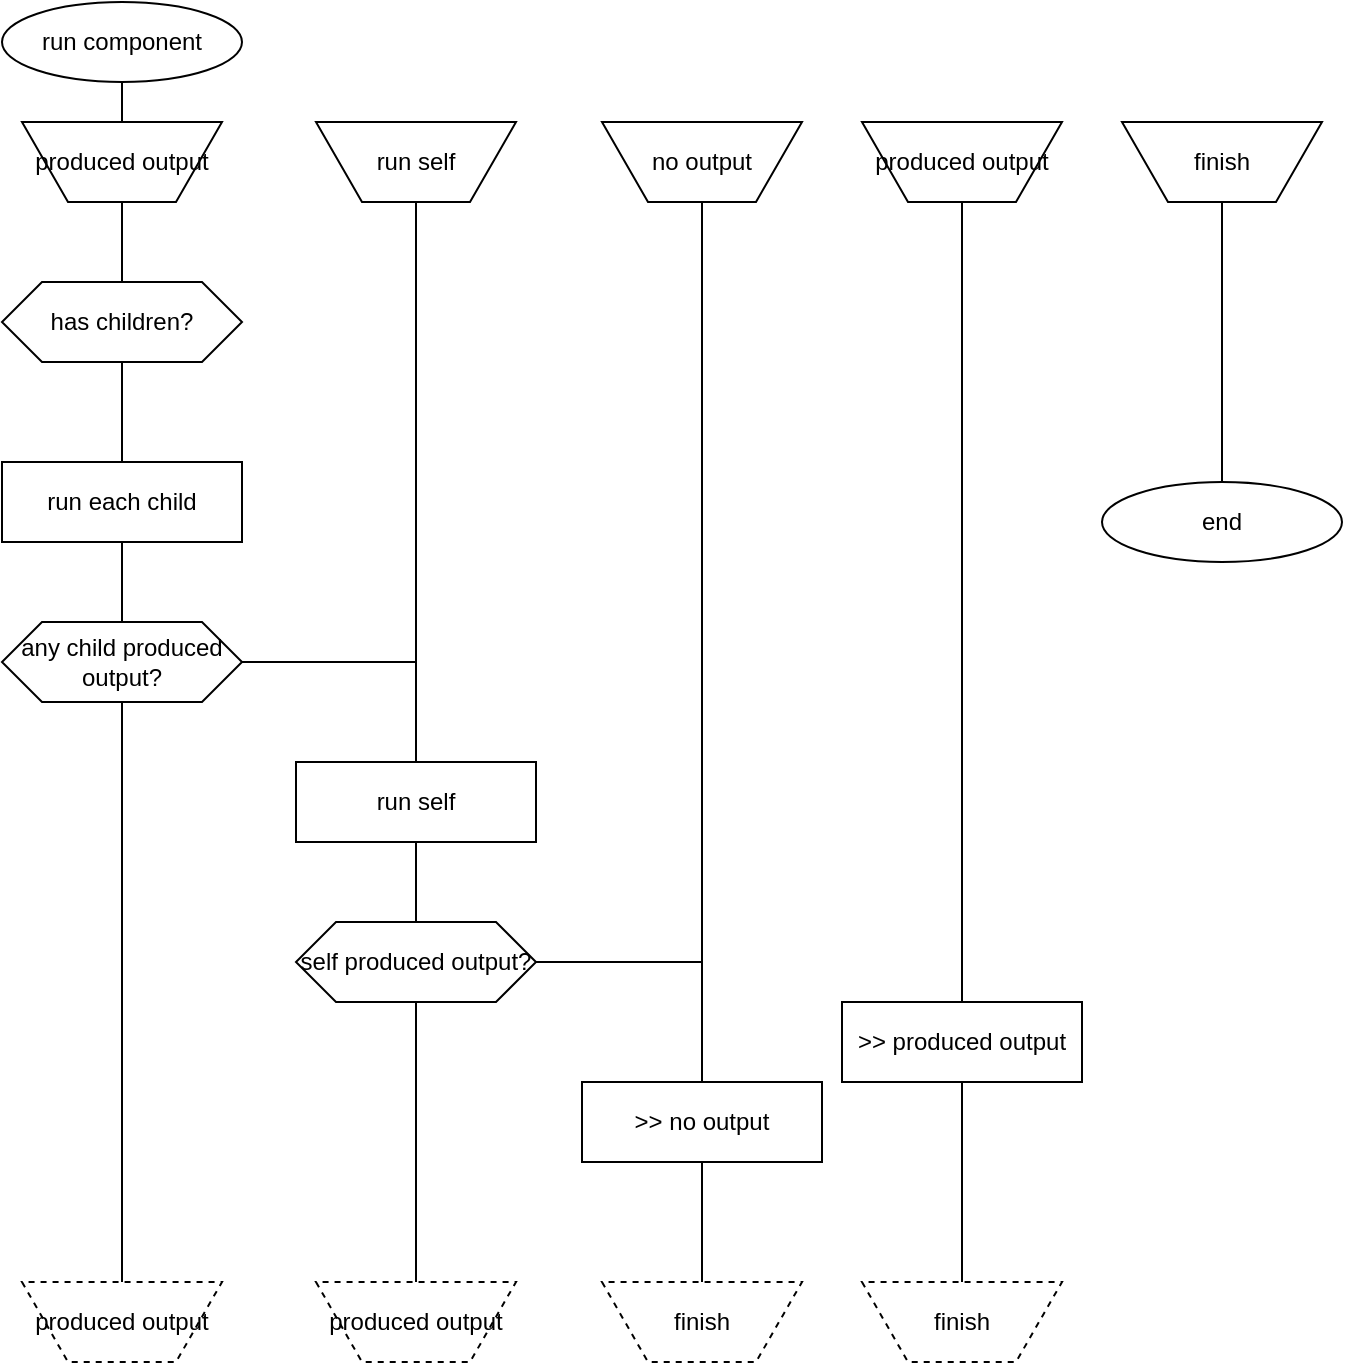 <mxfile version="14.6.13" type="device"><diagram id="C5RBs43oDa-KdzZeNtuy" name="Page-1"><mxGraphModel dx="1106" dy="806" grid="1" gridSize="10" guides="1" tooltips="1" connect="1" arrows="1" fold="1" page="1" pageScale="1" pageWidth="827" pageHeight="1169" math="0" shadow="0"><root><mxCell id="WIyWlLk6GJQsqaUBKTNV-0"/><mxCell id="WIyWlLk6GJQsqaUBKTNV-1" parent="WIyWlLk6GJQsqaUBKTNV-0"/><mxCell id="bzFeX_p7-rOfqqyGRg9e-41" style="edgeStyle=orthogonalEdgeStyle;rounded=0;orthogonalLoop=1;jettySize=auto;html=1;exitX=0.5;exitY=1;exitDx=0;exitDy=0;endArrow=none;endFill=0;startArrow=none;entryX=0.5;entryY=0;entryDx=0;entryDy=0;" edge="1" parent="WIyWlLk6GJQsqaUBKTNV-1" source="bzFeX_p7-rOfqqyGRg9e-46" target="bzFeX_p7-rOfqqyGRg9e-52"><mxGeometry relative="1" as="geometry"><mxPoint x="100" y="620" as="targetPoint"/></mxGeometry></mxCell><mxCell id="bzFeX_p7-rOfqqyGRg9e-27" value="run component" style="ellipse;whiteSpace=wrap;html=1;" vertex="1" parent="WIyWlLk6GJQsqaUBKTNV-1"><mxGeometry x="40" y="40" width="120" height="40" as="geometry"/></mxCell><mxCell id="bzFeX_p7-rOfqqyGRg9e-32" value="has children?" style="shape=hexagon;perimeter=hexagonPerimeter2;whiteSpace=wrap;html=1;fixedSize=1;" vertex="1" parent="WIyWlLk6GJQsqaUBKTNV-1"><mxGeometry x="40" y="180" width="120" height="40" as="geometry"/></mxCell><mxCell id="bzFeX_p7-rOfqqyGRg9e-65" style="edgeStyle=orthogonalEdgeStyle;rounded=0;orthogonalLoop=1;jettySize=auto;html=1;exitX=1;exitY=0.5;exitDx=0;exitDy=0;entryX=0.5;entryY=0;entryDx=0;entryDy=0;endArrow=none;endFill=0;" edge="1" parent="WIyWlLk6GJQsqaUBKTNV-1" source="bzFeX_p7-rOfqqyGRg9e-25" target="bzFeX_p7-rOfqqyGRg9e-36"><mxGeometry relative="1" as="geometry"/></mxCell><mxCell id="bzFeX_p7-rOfqqyGRg9e-25" value="any child produced output?" style="shape=hexagon;perimeter=hexagonPerimeter2;whiteSpace=wrap;html=1;fixedSize=1;" vertex="1" parent="WIyWlLk6GJQsqaUBKTNV-1"><mxGeometry x="40" y="350" width="120" height="40" as="geometry"/></mxCell><mxCell id="bzFeX_p7-rOfqqyGRg9e-26" value="run each child" style="rounded=0;whiteSpace=wrap;html=1;" vertex="1" parent="WIyWlLk6GJQsqaUBKTNV-1"><mxGeometry x="40" y="270" width="120" height="40" as="geometry"/></mxCell><mxCell id="bzFeX_p7-rOfqqyGRg9e-44" style="edgeStyle=orthogonalEdgeStyle;rounded=0;orthogonalLoop=1;jettySize=auto;html=1;exitX=0.5;exitY=1;exitDx=0;exitDy=0;endArrow=none;endFill=0;entryX=0.5;entryY=0;entryDx=0;entryDy=0;" edge="1" parent="WIyWlLk6GJQsqaUBKTNV-1" source="bzFeX_p7-rOfqqyGRg9e-45" target="bzFeX_p7-rOfqqyGRg9e-55"><mxGeometry relative="1" as="geometry"><mxPoint x="389.5" y="110" as="sourcePoint"/><mxPoint x="390" y="620" as="targetPoint"/></mxGeometry></mxCell><mxCell id="bzFeX_p7-rOfqqyGRg9e-43" value="&amp;gt;&amp;gt; no output" style="rounded=0;whiteSpace=wrap;html=1;" vertex="1" parent="WIyWlLk6GJQsqaUBKTNV-1"><mxGeometry x="330" y="580" width="120" height="40" as="geometry"/></mxCell><mxCell id="bzFeX_p7-rOfqqyGRg9e-45" value="no output" style="verticalLabelPosition=middle;verticalAlign=middle;html=1;shape=trapezoid;perimeter=trapezoidPerimeter;whiteSpace=wrap;size=0.23;arcSize=10;flipV=1;labelPosition=center;align=center;" vertex="1" parent="WIyWlLk6GJQsqaUBKTNV-1"><mxGeometry x="340" y="100" width="100" height="40" as="geometry"/></mxCell><mxCell id="bzFeX_p7-rOfqqyGRg9e-46" value="produced output" style="verticalLabelPosition=middle;verticalAlign=middle;html=1;shape=trapezoid;perimeter=trapezoidPerimeter;whiteSpace=wrap;size=0.23;arcSize=10;flipV=1;labelPosition=center;align=center;" vertex="1" parent="WIyWlLk6GJQsqaUBKTNV-1"><mxGeometry x="50" y="100" width="100" height="40" as="geometry"/></mxCell><mxCell id="bzFeX_p7-rOfqqyGRg9e-47" value="" style="edgeStyle=orthogonalEdgeStyle;rounded=0;orthogonalLoop=1;jettySize=auto;html=1;exitX=0.5;exitY=1;exitDx=0;exitDy=0;endArrow=none;endFill=0;" edge="1" parent="WIyWlLk6GJQsqaUBKTNV-1" source="bzFeX_p7-rOfqqyGRg9e-27" target="bzFeX_p7-rOfqqyGRg9e-46"><mxGeometry relative="1" as="geometry"><mxPoint x="100" y="80" as="sourcePoint"/><mxPoint x="100" y="620" as="targetPoint"/></mxGeometry></mxCell><mxCell id="bzFeX_p7-rOfqqyGRg9e-49" style="edgeStyle=orthogonalEdgeStyle;rounded=0;orthogonalLoop=1;jettySize=auto;html=1;exitX=0.5;exitY=1;exitDx=0;exitDy=0;endArrow=none;endFill=0;entryX=0.5;entryY=0;entryDx=0;entryDy=0;" edge="1" parent="WIyWlLk6GJQsqaUBKTNV-1" source="bzFeX_p7-rOfqqyGRg9e-51" target="bzFeX_p7-rOfqqyGRg9e-53"><mxGeometry relative="1" as="geometry"><mxPoint x="519.5" y="110" as="sourcePoint"/><mxPoint x="520" y="620" as="targetPoint"/></mxGeometry></mxCell><mxCell id="bzFeX_p7-rOfqqyGRg9e-50" value="&amp;gt;&amp;gt; produced output" style="rounded=0;whiteSpace=wrap;html=1;" vertex="1" parent="WIyWlLk6GJQsqaUBKTNV-1"><mxGeometry x="460" y="540" width="120" height="40" as="geometry"/></mxCell><mxCell id="bzFeX_p7-rOfqqyGRg9e-51" value="produced output" style="verticalLabelPosition=middle;verticalAlign=middle;html=1;shape=trapezoid;perimeter=trapezoidPerimeter;whiteSpace=wrap;size=0.23;arcSize=10;flipV=1;labelPosition=center;align=center;" vertex="1" parent="WIyWlLk6GJQsqaUBKTNV-1"><mxGeometry x="470" y="100" width="100" height="40" as="geometry"/></mxCell><mxCell id="bzFeX_p7-rOfqqyGRg9e-52" value="produced output" style="verticalLabelPosition=middle;verticalAlign=middle;html=1;shape=trapezoid;perimeter=trapezoidPerimeter;whiteSpace=wrap;size=0.23;arcSize=10;flipV=1;labelPosition=center;align=center;dashed=1;" vertex="1" parent="WIyWlLk6GJQsqaUBKTNV-1"><mxGeometry x="50" y="680" width="100" height="40" as="geometry"/></mxCell><mxCell id="bzFeX_p7-rOfqqyGRg9e-53" value="finish" style="verticalLabelPosition=middle;verticalAlign=middle;html=1;shape=trapezoid;perimeter=trapezoidPerimeter;whiteSpace=wrap;size=0.23;arcSize=10;flipV=1;labelPosition=center;align=center;dashed=1;" vertex="1" parent="WIyWlLk6GJQsqaUBKTNV-1"><mxGeometry x="470" y="680" width="100" height="40" as="geometry"/></mxCell><mxCell id="bzFeX_p7-rOfqqyGRg9e-55" value="finish" style="verticalLabelPosition=middle;verticalAlign=middle;html=1;shape=trapezoid;perimeter=trapezoidPerimeter;whiteSpace=wrap;size=0.23;arcSize=10;flipV=1;labelPosition=center;align=center;dashed=1;" vertex="1" parent="WIyWlLk6GJQsqaUBKTNV-1"><mxGeometry x="340" y="680" width="100" height="40" as="geometry"/></mxCell><mxCell id="bzFeX_p7-rOfqqyGRg9e-56" style="edgeStyle=orthogonalEdgeStyle;rounded=0;orthogonalLoop=1;jettySize=auto;html=1;exitX=0.5;exitY=1;exitDx=0;exitDy=0;endArrow=none;endFill=0;entryX=0.5;entryY=0;entryDx=0;entryDy=0;" edge="1" parent="WIyWlLk6GJQsqaUBKTNV-1" source="bzFeX_p7-rOfqqyGRg9e-58" target="bzFeX_p7-rOfqqyGRg9e-60"><mxGeometry relative="1" as="geometry"><mxPoint x="649.5" y="110" as="sourcePoint"/><mxPoint x="650" y="680" as="targetPoint"/></mxGeometry></mxCell><mxCell id="bzFeX_p7-rOfqqyGRg9e-58" value="finish" style="verticalLabelPosition=middle;verticalAlign=middle;html=1;shape=trapezoid;perimeter=trapezoidPerimeter;whiteSpace=wrap;size=0.23;arcSize=10;flipV=1;labelPosition=center;align=center;" vertex="1" parent="WIyWlLk6GJQsqaUBKTNV-1"><mxGeometry x="600" y="100" width="100" height="40" as="geometry"/></mxCell><mxCell id="bzFeX_p7-rOfqqyGRg9e-60" value="end" style="ellipse;whiteSpace=wrap;html=1;" vertex="1" parent="WIyWlLk6GJQsqaUBKTNV-1"><mxGeometry x="590" y="280" width="120" height="40" as="geometry"/></mxCell><mxCell id="bzFeX_p7-rOfqqyGRg9e-61" style="edgeStyle=orthogonalEdgeStyle;rounded=0;orthogonalLoop=1;jettySize=auto;html=1;endArrow=none;endFill=0;entryX=0.5;entryY=0;entryDx=0;entryDy=0;exitX=0.5;exitY=1;exitDx=0;exitDy=0;" edge="1" parent="WIyWlLk6GJQsqaUBKTNV-1" source="bzFeX_p7-rOfqqyGRg9e-63" target="bzFeX_p7-rOfqqyGRg9e-64"><mxGeometry relative="1" as="geometry"><mxPoint x="247" y="220" as="sourcePoint"/><mxPoint x="246.5" y="670" as="targetPoint"/><Array as="points"/></mxGeometry></mxCell><mxCell id="bzFeX_p7-rOfqqyGRg9e-63" value="run self" style="verticalLabelPosition=middle;verticalAlign=middle;html=1;shape=trapezoid;perimeter=trapezoidPerimeter;whiteSpace=wrap;size=0.23;arcSize=10;flipV=1;labelPosition=center;align=center;" vertex="1" parent="WIyWlLk6GJQsqaUBKTNV-1"><mxGeometry x="197" y="100" width="100" height="40" as="geometry"/></mxCell><mxCell id="bzFeX_p7-rOfqqyGRg9e-64" value="produced output" style="verticalLabelPosition=middle;verticalAlign=middle;html=1;shape=trapezoid;perimeter=trapezoidPerimeter;whiteSpace=wrap;size=0.23;arcSize=10;flipV=1;labelPosition=center;align=center;dashed=1;" vertex="1" parent="WIyWlLk6GJQsqaUBKTNV-1"><mxGeometry x="197" y="680" width="100" height="40" as="geometry"/></mxCell><mxCell id="bzFeX_p7-rOfqqyGRg9e-36" value="run self" style="rounded=0;whiteSpace=wrap;html=1;" vertex="1" parent="WIyWlLk6GJQsqaUBKTNV-1"><mxGeometry x="187" y="420" width="120" height="40" as="geometry"/></mxCell><mxCell id="bzFeX_p7-rOfqqyGRg9e-68" style="edgeStyle=orthogonalEdgeStyle;rounded=0;orthogonalLoop=1;jettySize=auto;html=1;exitX=1;exitY=0.5;exitDx=0;exitDy=0;entryX=0.5;entryY=0;entryDx=0;entryDy=0;endArrow=none;endFill=0;" edge="1" parent="WIyWlLk6GJQsqaUBKTNV-1" source="bzFeX_p7-rOfqqyGRg9e-37" target="bzFeX_p7-rOfqqyGRg9e-43"><mxGeometry relative="1" as="geometry"/></mxCell><mxCell id="bzFeX_p7-rOfqqyGRg9e-37" value="self produced output?" style="shape=hexagon;perimeter=hexagonPerimeter2;whiteSpace=wrap;html=1;fixedSize=1;" vertex="1" parent="WIyWlLk6GJQsqaUBKTNV-1"><mxGeometry x="187" y="500" width="120" height="40" as="geometry"/></mxCell></root></mxGraphModel></diagram></mxfile>